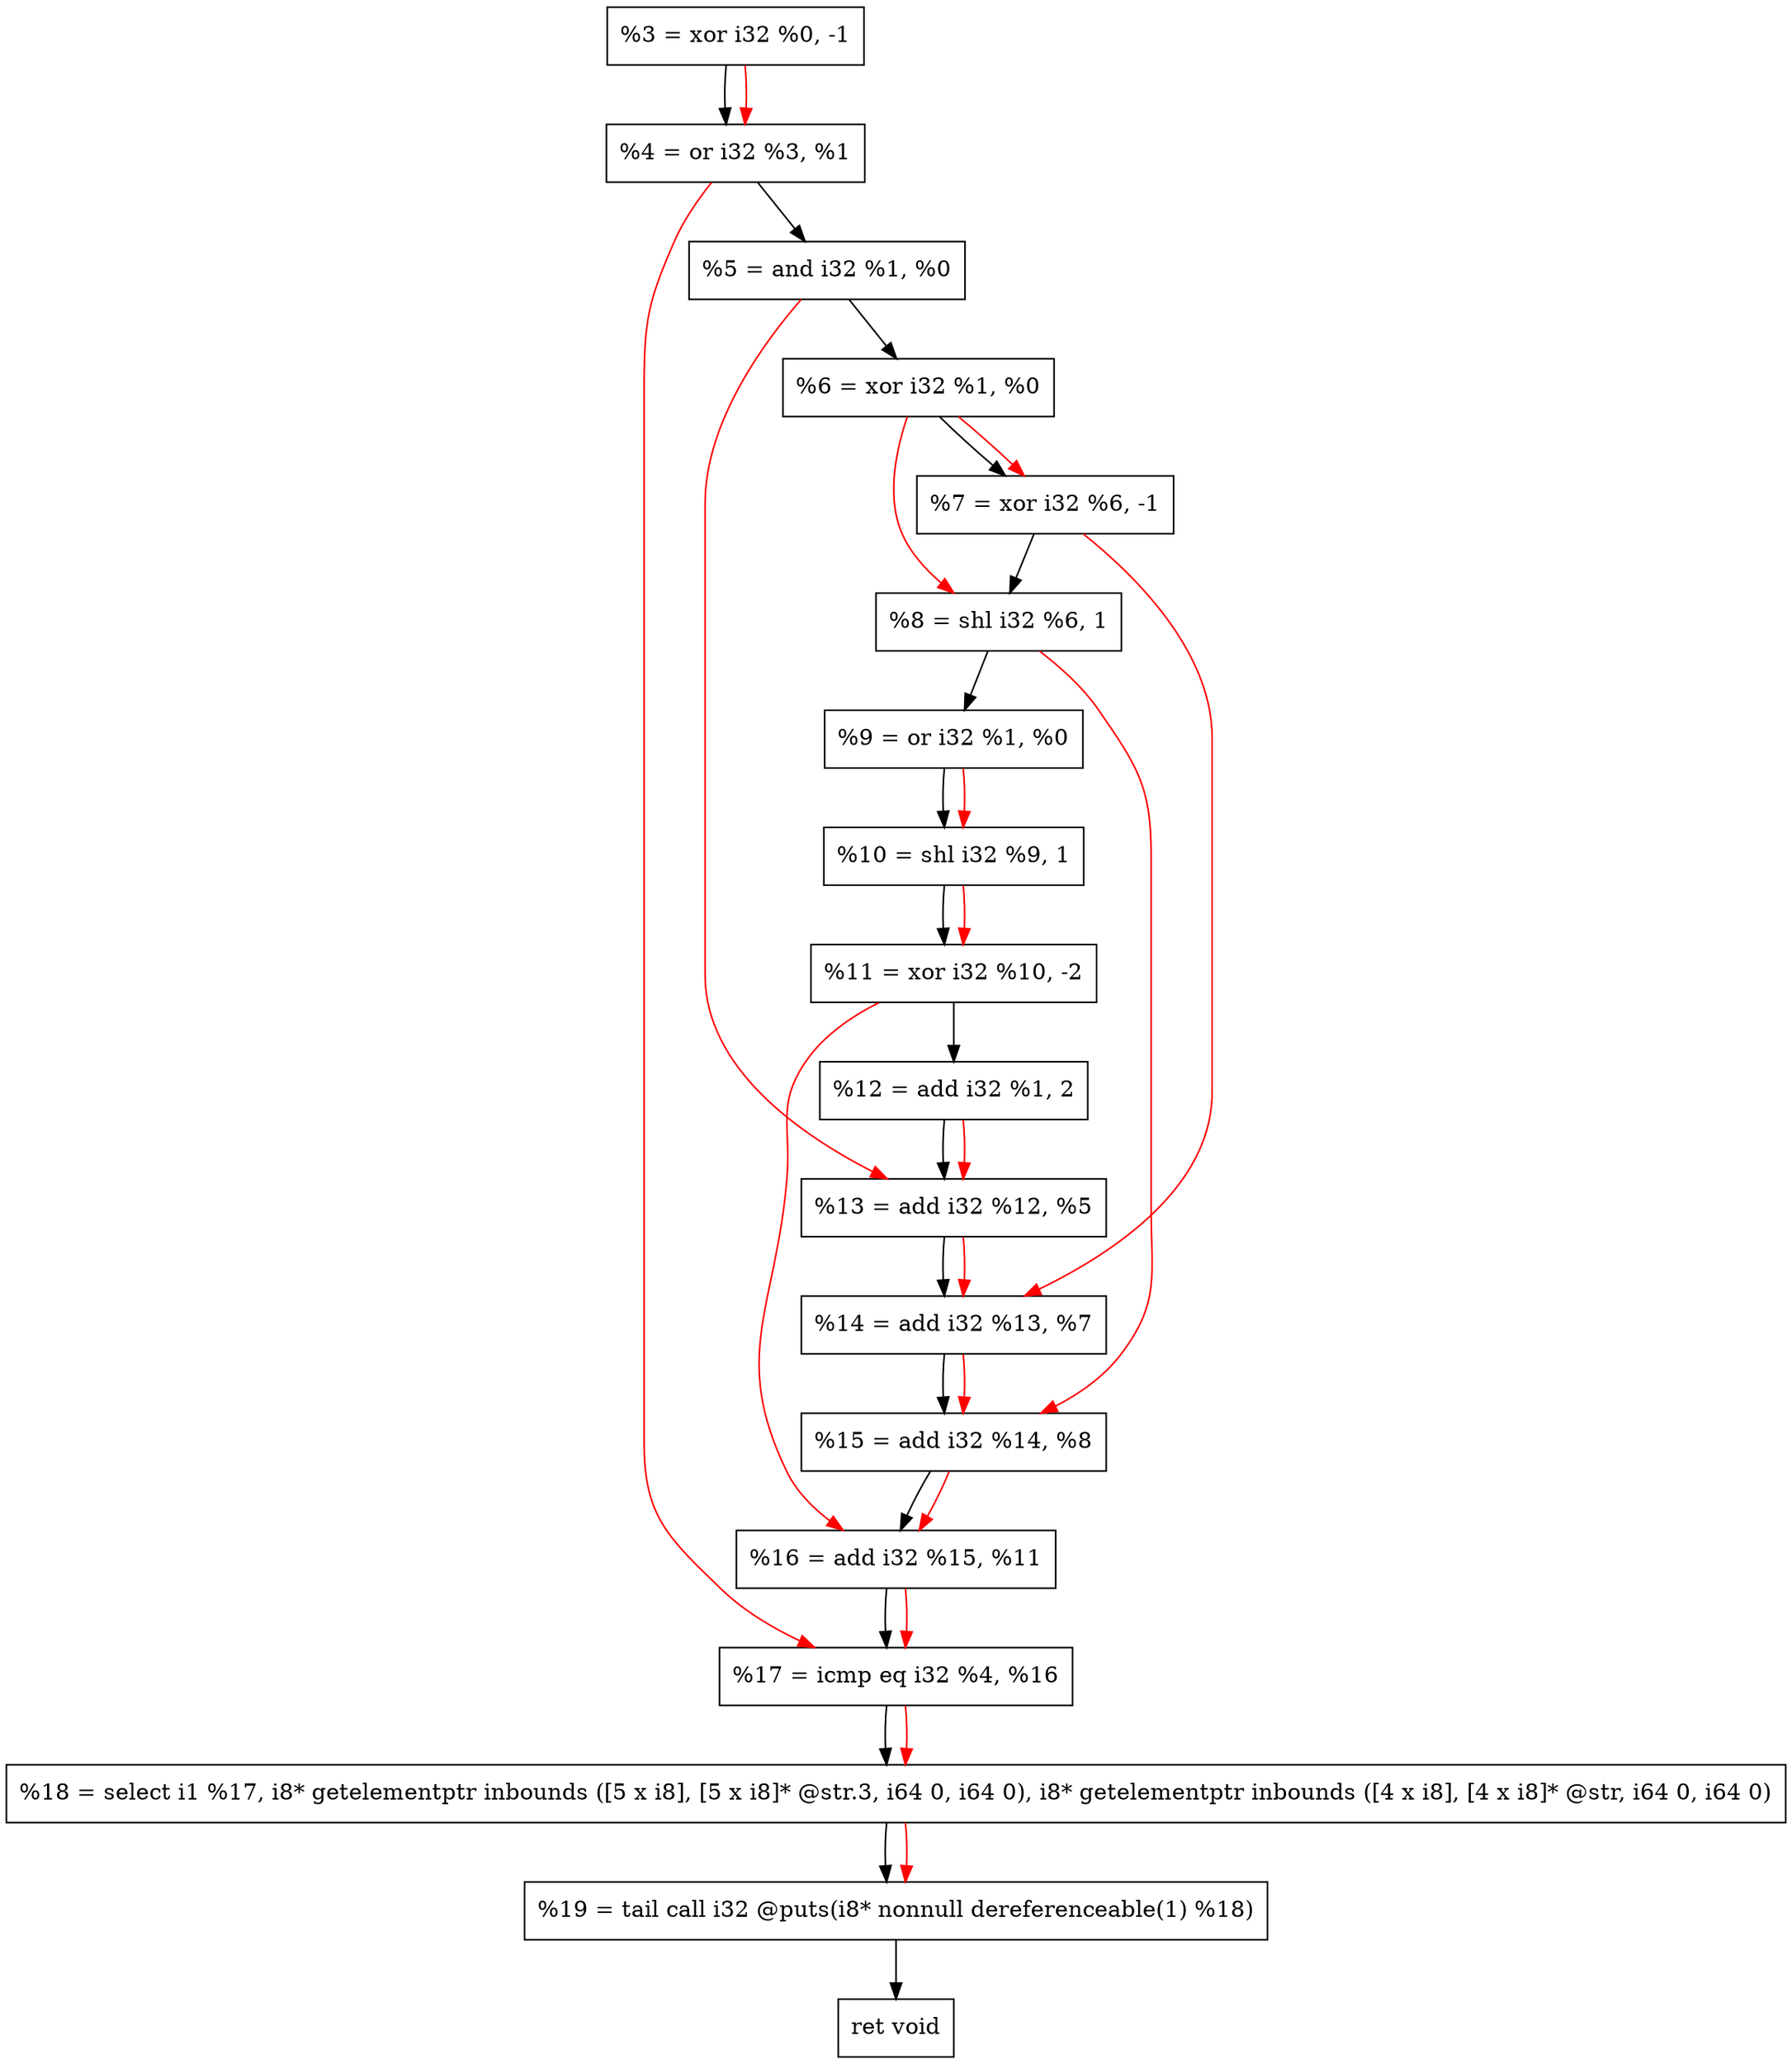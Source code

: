 digraph "DFG for'crackme' function" {
	Node0x22ce9d0[shape=record, label="  %3 = xor i32 %0, -1"];
	Node0x22cea40[shape=record, label="  %4 = or i32 %3, %1"];
	Node0x22ceb00[shape=record, label="  %5 = and i32 %1, %0"];
	Node0x22ceb70[shape=record, label="  %6 = xor i32 %1, %0"];
	Node0x22cebe0[shape=record, label="  %7 = xor i32 %6, -1"];
	Node0x22cec50[shape=record, label="  %8 = shl i32 %6, 1"];
	Node0x22cecc0[shape=record, label="  %9 = or i32 %1, %0"];
	Node0x22ced30[shape=record, label="  %10 = shl i32 %9, 1"];
	Node0x22cedd0[shape=record, label="  %11 = xor i32 %10, -2"];
	Node0x22cee70[shape=record, label="  %12 = add i32 %1, 2"];
	Node0x22ceee0[shape=record, label="  %13 = add i32 %12, %5"];
	Node0x22cef50[shape=record, label="  %14 = add i32 %13, %7"];
	Node0x22cefc0[shape=record, label="  %15 = add i32 %14, %8"];
	Node0x22cf030[shape=record, label="  %16 = add i32 %15, %11"];
	Node0x22cf0a0[shape=record, label="  %17 = icmp eq i32 %4, %16"];
	Node0x226f268[shape=record, label="  %18 = select i1 %17, i8* getelementptr inbounds ([5 x i8], [5 x i8]* @str.3, i64 0, i64 0), i8* getelementptr inbounds ([4 x i8], [4 x i8]* @str, i64 0, i64 0)"];
	Node0x22cf540[shape=record, label="  %19 = tail call i32 @puts(i8* nonnull dereferenceable(1) %18)"];
	Node0x22cf590[shape=record, label="  ret void"];
	Node0x22ce9d0 -> Node0x22cea40;
	Node0x22cea40 -> Node0x22ceb00;
	Node0x22ceb00 -> Node0x22ceb70;
	Node0x22ceb70 -> Node0x22cebe0;
	Node0x22cebe0 -> Node0x22cec50;
	Node0x22cec50 -> Node0x22cecc0;
	Node0x22cecc0 -> Node0x22ced30;
	Node0x22ced30 -> Node0x22cedd0;
	Node0x22cedd0 -> Node0x22cee70;
	Node0x22cee70 -> Node0x22ceee0;
	Node0x22ceee0 -> Node0x22cef50;
	Node0x22cef50 -> Node0x22cefc0;
	Node0x22cefc0 -> Node0x22cf030;
	Node0x22cf030 -> Node0x22cf0a0;
	Node0x22cf0a0 -> Node0x226f268;
	Node0x226f268 -> Node0x22cf540;
	Node0x22cf540 -> Node0x22cf590;
edge [color=red]
	Node0x22ce9d0 -> Node0x22cea40;
	Node0x22ceb70 -> Node0x22cebe0;
	Node0x22ceb70 -> Node0x22cec50;
	Node0x22cecc0 -> Node0x22ced30;
	Node0x22ced30 -> Node0x22cedd0;
	Node0x22cee70 -> Node0x22ceee0;
	Node0x22ceb00 -> Node0x22ceee0;
	Node0x22ceee0 -> Node0x22cef50;
	Node0x22cebe0 -> Node0x22cef50;
	Node0x22cef50 -> Node0x22cefc0;
	Node0x22cec50 -> Node0x22cefc0;
	Node0x22cefc0 -> Node0x22cf030;
	Node0x22cedd0 -> Node0x22cf030;
	Node0x22cea40 -> Node0x22cf0a0;
	Node0x22cf030 -> Node0x22cf0a0;
	Node0x22cf0a0 -> Node0x226f268;
	Node0x226f268 -> Node0x22cf540;
}
